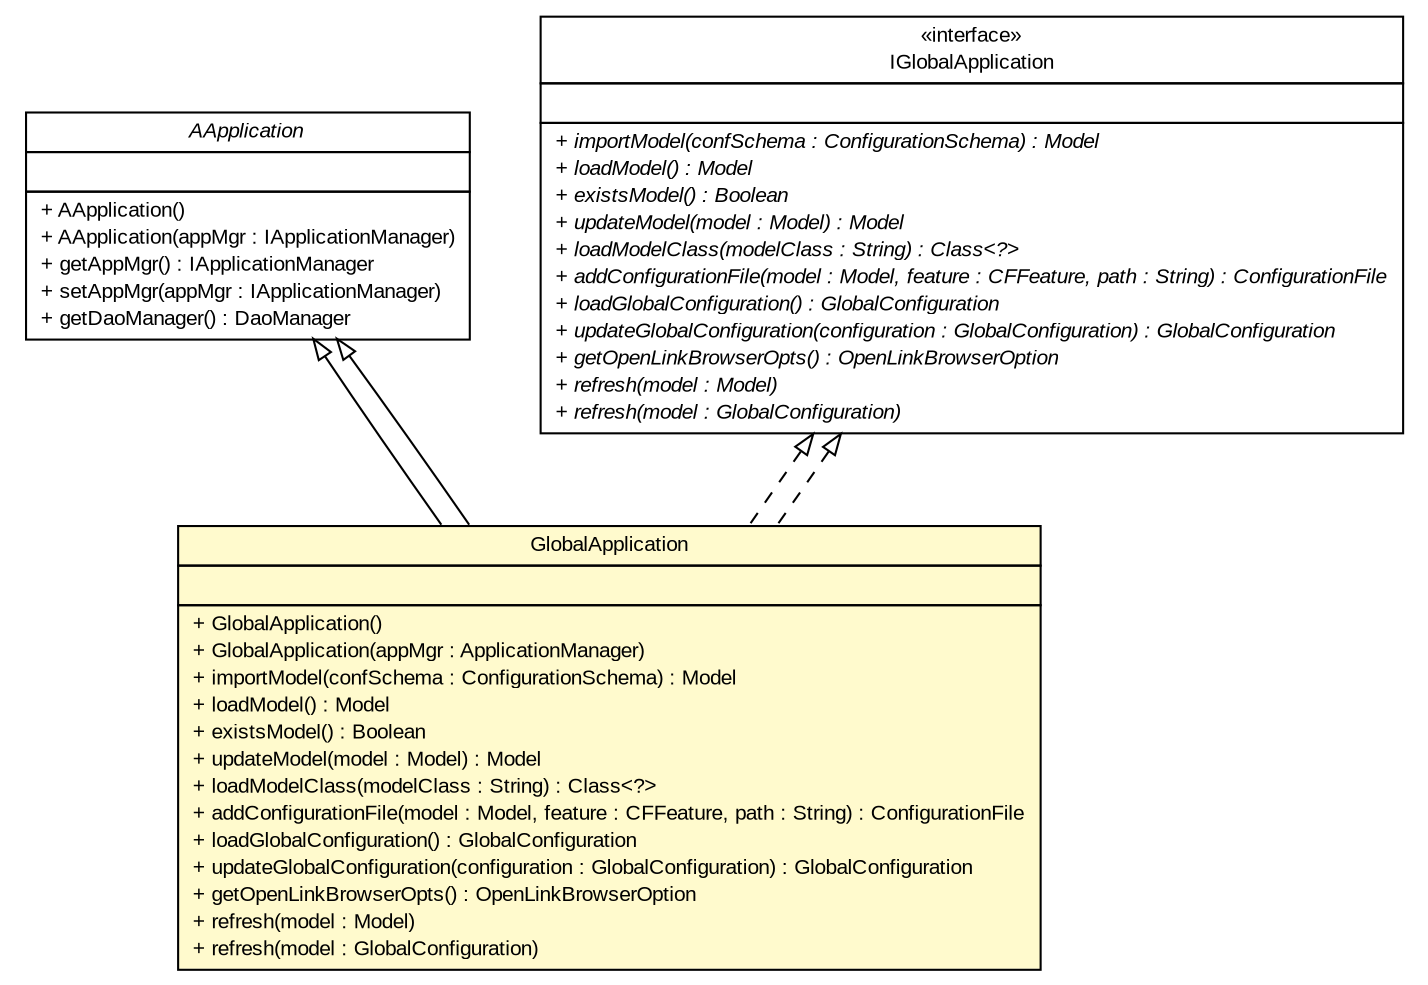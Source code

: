 #!/usr/local/bin/dot
#
# Class diagram 
# Generated by UMLGraph version R5_6-24-gf6e263 (http://www.umlgraph.org/)
#

digraph G {
	edge [fontname="arial",fontsize=10,labelfontname="arial",labelfontsize=10];
	node [fontname="arial",fontsize=10,shape=plaintext];
	nodesep=0.25;
	ranksep=0.5;
	// gov.sandia.cf.application.AApplication
	c130695 [label=<<table title="gov.sandia.cf.application.AApplication" border="0" cellborder="1" cellspacing="0" cellpadding="2" port="p" href="../AApplication.html">
		<tr><td><table border="0" cellspacing="0" cellpadding="1">
<tr><td align="center" balign="center"><font face="arial italic"> AApplication </font></td></tr>
		</table></td></tr>
		<tr><td><table border="0" cellspacing="0" cellpadding="1">
<tr><td align="left" balign="left">  </td></tr>
		</table></td></tr>
		<tr><td><table border="0" cellspacing="0" cellpadding="1">
<tr><td align="left" balign="left"> + AApplication() </td></tr>
<tr><td align="left" balign="left"> + AApplication(appMgr : IApplicationManager) </td></tr>
<tr><td align="left" balign="left"> + getAppMgr() : IApplicationManager </td></tr>
<tr><td align="left" balign="left"> + setAppMgr(appMgr : IApplicationManager) </td></tr>
<tr><td align="left" balign="left"> + getDaoManager() : DaoManager </td></tr>
		</table></td></tr>
		</table>>, URL="../AApplication.html", fontname="arial", fontcolor="black", fontsize=10.0];
	// gov.sandia.cf.application.IGlobalApplication
	c130759 [label=<<table title="gov.sandia.cf.application.IGlobalApplication" border="0" cellborder="1" cellspacing="0" cellpadding="2" port="p" href="../IGlobalApplication.html">
		<tr><td><table border="0" cellspacing="0" cellpadding="1">
<tr><td align="center" balign="center"> &#171;interface&#187; </td></tr>
<tr><td align="center" balign="center"> IGlobalApplication </td></tr>
		</table></td></tr>
		<tr><td><table border="0" cellspacing="0" cellpadding="1">
<tr><td align="left" balign="left">  </td></tr>
		</table></td></tr>
		<tr><td><table border="0" cellspacing="0" cellpadding="1">
<tr><td align="left" balign="left"><font face="arial italic" point-size="10.0"> + importModel(confSchema : ConfigurationSchema) : Model </font></td></tr>
<tr><td align="left" balign="left"><font face="arial italic" point-size="10.0"> + loadModel() : Model </font></td></tr>
<tr><td align="left" balign="left"><font face="arial italic" point-size="10.0"> + existsModel() : Boolean </font></td></tr>
<tr><td align="left" balign="left"><font face="arial italic" point-size="10.0"> + updateModel(model : Model) : Model </font></td></tr>
<tr><td align="left" balign="left"><font face="arial italic" point-size="10.0"> + loadModelClass(modelClass : String) : Class&lt;?&gt; </font></td></tr>
<tr><td align="left" balign="left"><font face="arial italic" point-size="10.0"> + addConfigurationFile(model : Model, feature : CFFeature, path : String) : ConfigurationFile </font></td></tr>
<tr><td align="left" balign="left"><font face="arial italic" point-size="10.0"> + loadGlobalConfiguration() : GlobalConfiguration </font></td></tr>
<tr><td align="left" balign="left"><font face="arial italic" point-size="10.0"> + updateGlobalConfiguration(configuration : GlobalConfiguration) : GlobalConfiguration </font></td></tr>
<tr><td align="left" balign="left"><font face="arial italic" point-size="10.0"> + getOpenLinkBrowserOpts() : OpenLinkBrowserOption </font></td></tr>
<tr><td align="left" balign="left"><font face="arial italic" point-size="10.0"> + refresh(model : Model) </font></td></tr>
<tr><td align="left" balign="left"><font face="arial italic" point-size="10.0"> + refresh(model : GlobalConfiguration) </font></td></tr>
		</table></td></tr>
		</table>>, URL="../IGlobalApplication.html", fontname="arial", fontcolor="black", fontsize=10.0];
	// gov.sandia.cf.application.impl.GlobalApplication
	c130772 [label=<<table title="gov.sandia.cf.application.impl.GlobalApplication" border="0" cellborder="1" cellspacing="0" cellpadding="2" port="p" bgcolor="lemonChiffon" href="./GlobalApplication.html">
		<tr><td><table border="0" cellspacing="0" cellpadding="1">
<tr><td align="center" balign="center"> GlobalApplication </td></tr>
		</table></td></tr>
		<tr><td><table border="0" cellspacing="0" cellpadding="1">
<tr><td align="left" balign="left">  </td></tr>
		</table></td></tr>
		<tr><td><table border="0" cellspacing="0" cellpadding="1">
<tr><td align="left" balign="left"> + GlobalApplication() </td></tr>
<tr><td align="left" balign="left"> + GlobalApplication(appMgr : ApplicationManager) </td></tr>
<tr><td align="left" balign="left"> + importModel(confSchema : ConfigurationSchema) : Model </td></tr>
<tr><td align="left" balign="left"> + loadModel() : Model </td></tr>
<tr><td align="left" balign="left"> + existsModel() : Boolean </td></tr>
<tr><td align="left" balign="left"> + updateModel(model : Model) : Model </td></tr>
<tr><td align="left" balign="left"> + loadModelClass(modelClass : String) : Class&lt;?&gt; </td></tr>
<tr><td align="left" balign="left"> + addConfigurationFile(model : Model, feature : CFFeature, path : String) : ConfigurationFile </td></tr>
<tr><td align="left" balign="left"> + loadGlobalConfiguration() : GlobalConfiguration </td></tr>
<tr><td align="left" balign="left"> + updateGlobalConfiguration(configuration : GlobalConfiguration) : GlobalConfiguration </td></tr>
<tr><td align="left" balign="left"> + getOpenLinkBrowserOpts() : OpenLinkBrowserOption </td></tr>
<tr><td align="left" balign="left"> + refresh(model : Model) </td></tr>
<tr><td align="left" balign="left"> + refresh(model : GlobalConfiguration) </td></tr>
		</table></td></tr>
		</table>>, URL="./GlobalApplication.html", fontname="arial", fontcolor="black", fontsize=10.0];
	//gov.sandia.cf.application.impl.GlobalApplication extends gov.sandia.cf.application.AApplication
	c130695:p -> c130772:p [dir=back,arrowtail=empty];
	//gov.sandia.cf.application.impl.GlobalApplication implements gov.sandia.cf.application.IGlobalApplication
	c130759:p -> c130772:p [dir=back,arrowtail=empty,style=dashed];
	//gov.sandia.cf.application.impl.GlobalApplication extends gov.sandia.cf.application.AApplication
	c130695:p -> c130772:p [dir=back,arrowtail=empty];
	//gov.sandia.cf.application.impl.GlobalApplication implements gov.sandia.cf.application.IGlobalApplication
	c130759:p -> c130772:p [dir=back,arrowtail=empty,style=dashed];
}

